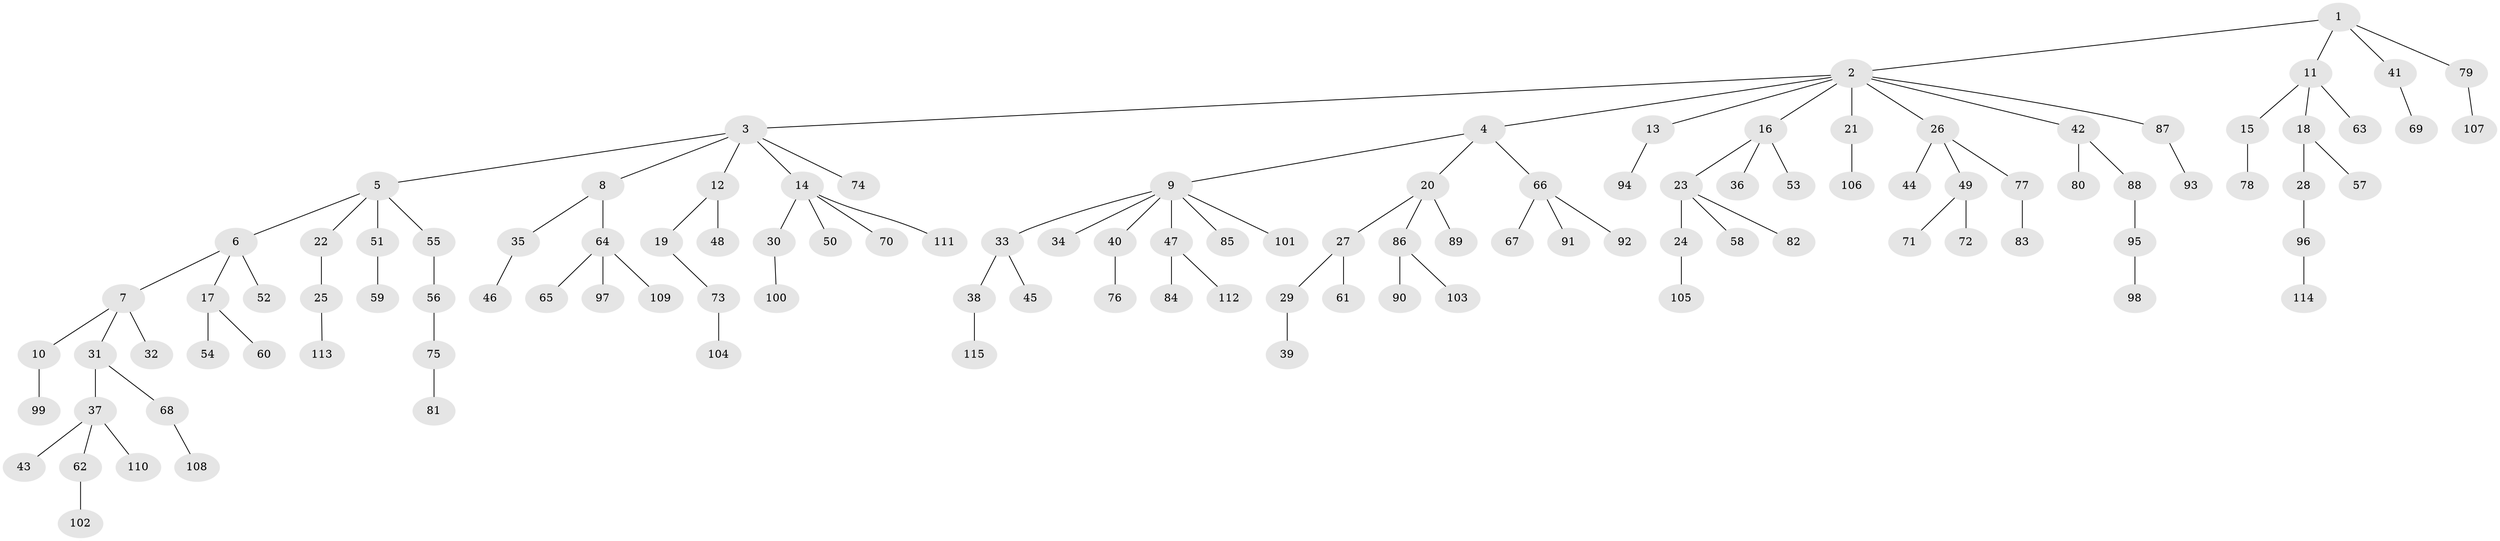 // coarse degree distribution, {4: 0.03896103896103896, 9: 0.012987012987012988, 5: 0.05194805194805195, 6: 0.025974025974025976, 3: 0.14285714285714285, 1: 0.5974025974025974, 2: 0.12987012987012986}
// Generated by graph-tools (version 1.1) at 2025/42/03/06/25 10:42:02]
// undirected, 115 vertices, 114 edges
graph export_dot {
graph [start="1"]
  node [color=gray90,style=filled];
  1;
  2;
  3;
  4;
  5;
  6;
  7;
  8;
  9;
  10;
  11;
  12;
  13;
  14;
  15;
  16;
  17;
  18;
  19;
  20;
  21;
  22;
  23;
  24;
  25;
  26;
  27;
  28;
  29;
  30;
  31;
  32;
  33;
  34;
  35;
  36;
  37;
  38;
  39;
  40;
  41;
  42;
  43;
  44;
  45;
  46;
  47;
  48;
  49;
  50;
  51;
  52;
  53;
  54;
  55;
  56;
  57;
  58;
  59;
  60;
  61;
  62;
  63;
  64;
  65;
  66;
  67;
  68;
  69;
  70;
  71;
  72;
  73;
  74;
  75;
  76;
  77;
  78;
  79;
  80;
  81;
  82;
  83;
  84;
  85;
  86;
  87;
  88;
  89;
  90;
  91;
  92;
  93;
  94;
  95;
  96;
  97;
  98;
  99;
  100;
  101;
  102;
  103;
  104;
  105;
  106;
  107;
  108;
  109;
  110;
  111;
  112;
  113;
  114;
  115;
  1 -- 2;
  1 -- 11;
  1 -- 41;
  1 -- 79;
  2 -- 3;
  2 -- 4;
  2 -- 13;
  2 -- 16;
  2 -- 21;
  2 -- 26;
  2 -- 42;
  2 -- 87;
  3 -- 5;
  3 -- 8;
  3 -- 12;
  3 -- 14;
  3 -- 74;
  4 -- 9;
  4 -- 20;
  4 -- 66;
  5 -- 6;
  5 -- 22;
  5 -- 51;
  5 -- 55;
  6 -- 7;
  6 -- 17;
  6 -- 52;
  7 -- 10;
  7 -- 31;
  7 -- 32;
  8 -- 35;
  8 -- 64;
  9 -- 33;
  9 -- 34;
  9 -- 40;
  9 -- 47;
  9 -- 85;
  9 -- 101;
  10 -- 99;
  11 -- 15;
  11 -- 18;
  11 -- 63;
  12 -- 19;
  12 -- 48;
  13 -- 94;
  14 -- 30;
  14 -- 50;
  14 -- 70;
  14 -- 111;
  15 -- 78;
  16 -- 23;
  16 -- 36;
  16 -- 53;
  17 -- 54;
  17 -- 60;
  18 -- 28;
  18 -- 57;
  19 -- 73;
  20 -- 27;
  20 -- 86;
  20 -- 89;
  21 -- 106;
  22 -- 25;
  23 -- 24;
  23 -- 58;
  23 -- 82;
  24 -- 105;
  25 -- 113;
  26 -- 44;
  26 -- 49;
  26 -- 77;
  27 -- 29;
  27 -- 61;
  28 -- 96;
  29 -- 39;
  30 -- 100;
  31 -- 37;
  31 -- 68;
  33 -- 38;
  33 -- 45;
  35 -- 46;
  37 -- 43;
  37 -- 62;
  37 -- 110;
  38 -- 115;
  40 -- 76;
  41 -- 69;
  42 -- 80;
  42 -- 88;
  47 -- 84;
  47 -- 112;
  49 -- 71;
  49 -- 72;
  51 -- 59;
  55 -- 56;
  56 -- 75;
  62 -- 102;
  64 -- 65;
  64 -- 97;
  64 -- 109;
  66 -- 67;
  66 -- 91;
  66 -- 92;
  68 -- 108;
  73 -- 104;
  75 -- 81;
  77 -- 83;
  79 -- 107;
  86 -- 90;
  86 -- 103;
  87 -- 93;
  88 -- 95;
  95 -- 98;
  96 -- 114;
}
